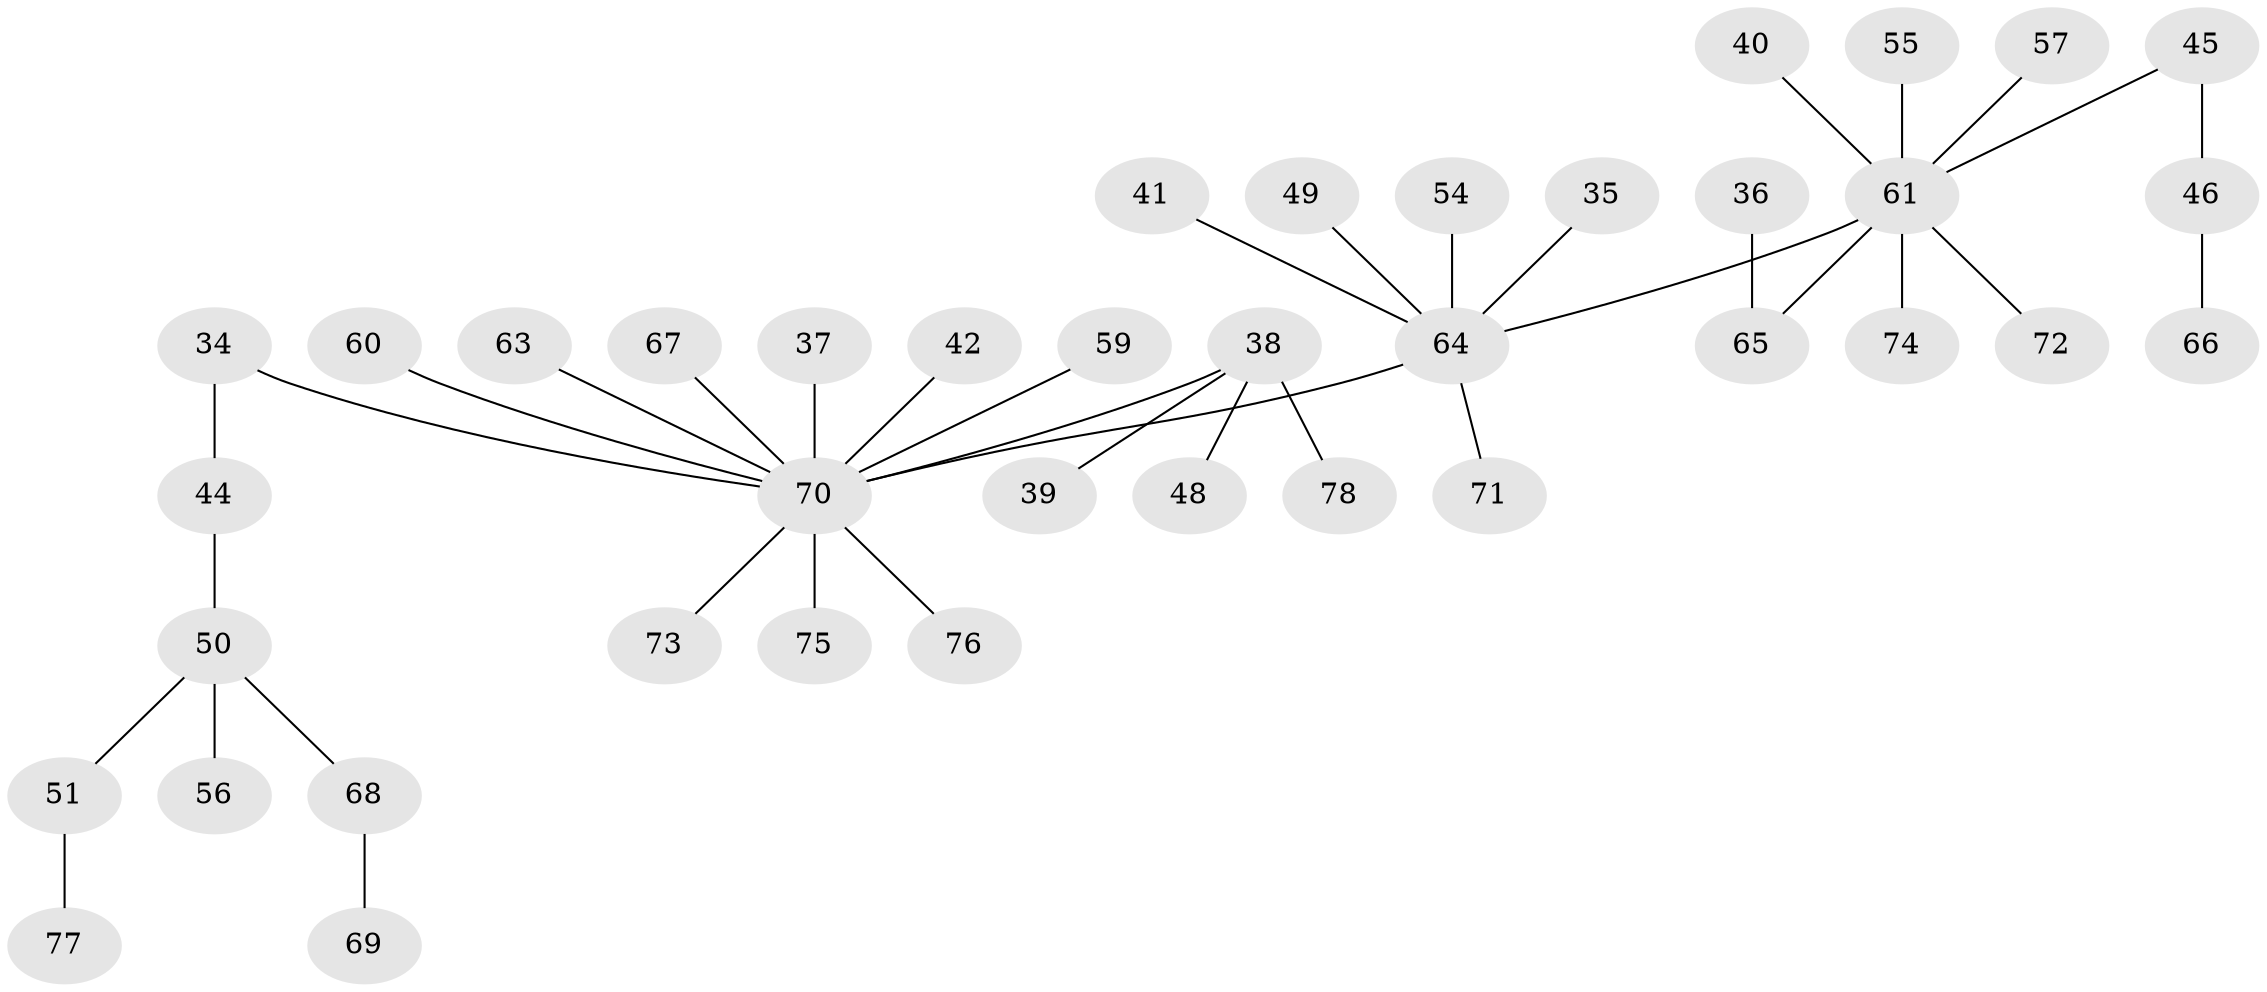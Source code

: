 // original degree distribution, {5: 0.0641025641025641, 2: 0.21794871794871795, 4: 0.07692307692307693, 1: 0.5256410256410257, 3: 0.10256410256410256, 6: 0.01282051282051282}
// Generated by graph-tools (version 1.1) at 2025/53/03/09/25 04:53:12]
// undirected, 39 vertices, 38 edges
graph export_dot {
graph [start="1"]
  node [color=gray90,style=filled];
  34;
  35;
  36;
  37;
  38;
  39;
  40;
  41;
  42;
  44;
  45 [super="+18"];
  46;
  48;
  49;
  50;
  51;
  54;
  55;
  56;
  57;
  59;
  60;
  61 [super="+26+53"];
  63;
  64 [super="+33"];
  65 [super="+16"];
  66;
  67;
  68;
  69;
  70 [super="+6+47+11+25+62+21+58"];
  71;
  72;
  73;
  74;
  75;
  76;
  77;
  78;
  34 -- 44;
  34 -- 70;
  35 -- 64;
  36 -- 65;
  37 -- 70;
  38 -- 39;
  38 -- 48;
  38 -- 78;
  38 -- 70;
  40 -- 61;
  41 -- 64;
  42 -- 70;
  44 -- 50;
  45 -- 46;
  45 -- 61;
  46 -- 66;
  49 -- 64;
  50 -- 51;
  50 -- 56;
  50 -- 68;
  51 -- 77;
  54 -- 64;
  55 -- 61;
  57 -- 61;
  59 -- 70;
  60 -- 70;
  61 -- 72;
  61 -- 65;
  61 -- 74;
  61 -- 64;
  63 -- 70;
  64 -- 71;
  64 -- 70;
  67 -- 70;
  68 -- 69;
  70 -- 75;
  70 -- 73;
  70 -- 76;
}
